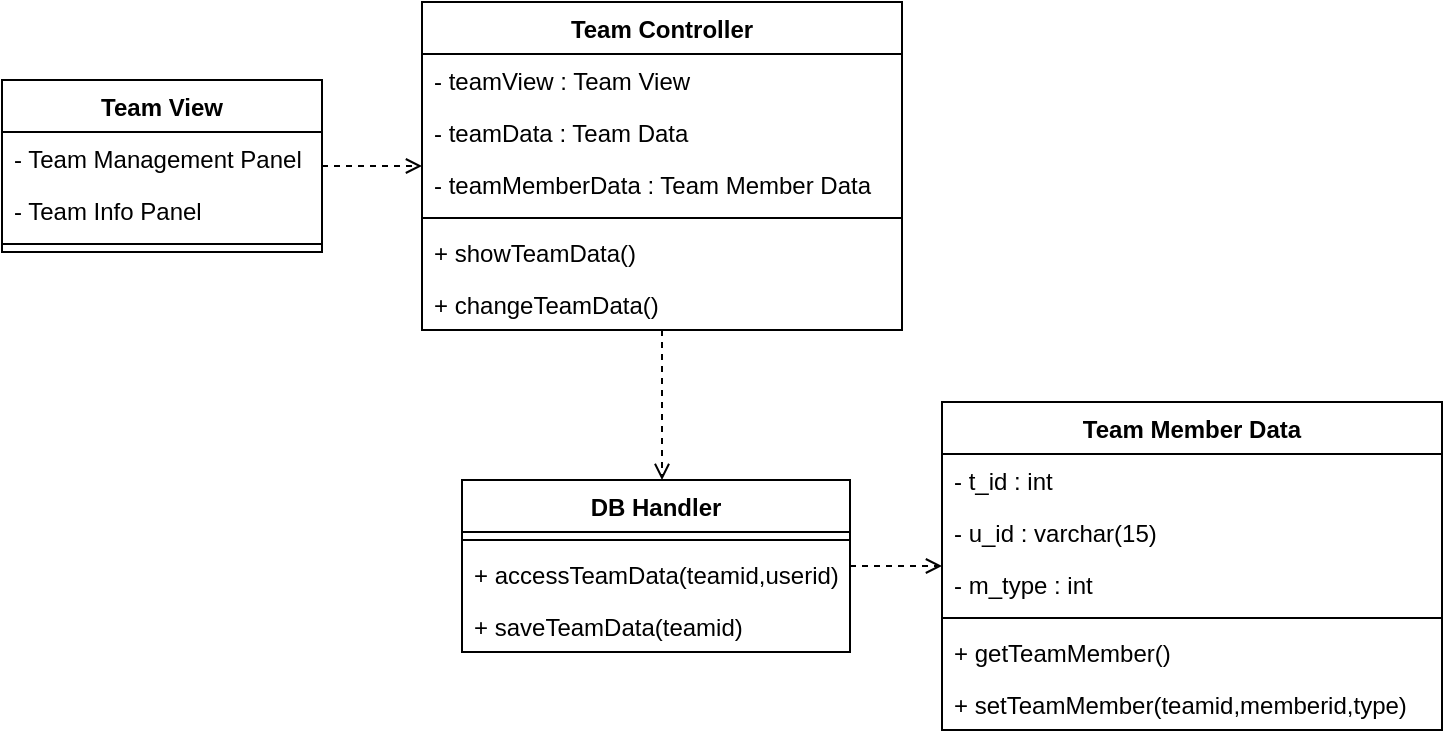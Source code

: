 <mxfile version="14.7.6" type="github">
  <diagram id="qNtHvHr-Q_ltwnV1EGBj" name="Page-1">
    <mxGraphModel dx="915" dy="704" grid="1" gridSize="10" guides="1" tooltips="1" connect="1" arrows="1" fold="1" page="1" pageScale="1" pageWidth="827" pageHeight="1169" math="0" shadow="0">
      <root>
        <mxCell id="0" />
        <mxCell id="1" parent="0" />
        <mxCell id="krzsDNiwhunDcSRvIfEf-26" style="edgeStyle=orthogonalEdgeStyle;rounded=0;orthogonalLoop=1;jettySize=auto;html=1;endArrow=open;endFill=0;dashed=1;" edge="1" parent="1" source="krzsDNiwhunDcSRvIfEf-27" target="krzsDNiwhunDcSRvIfEf-40">
          <mxGeometry relative="1" as="geometry">
            <Array as="points">
              <mxPoint x="444" y="528" />
              <mxPoint x="444" y="528" />
            </Array>
          </mxGeometry>
        </mxCell>
        <mxCell id="krzsDNiwhunDcSRvIfEf-27" value="Team Controller" style="swimlane;fontStyle=1;align=center;verticalAlign=top;childLayout=stackLayout;horizontal=1;startSize=26;horizontalStack=0;resizeParent=1;resizeParentMax=0;resizeLast=0;collapsible=1;marginBottom=0;" vertex="1" parent="1">
          <mxGeometry x="280" y="230" width="240" height="164" as="geometry" />
        </mxCell>
        <mxCell id="krzsDNiwhunDcSRvIfEf-28" value="- teamView : Team View" style="text;strokeColor=none;fillColor=none;align=left;verticalAlign=top;spacingLeft=4;spacingRight=4;overflow=hidden;rotatable=0;points=[[0,0.5],[1,0.5]];portConstraint=eastwest;" vertex="1" parent="krzsDNiwhunDcSRvIfEf-27">
          <mxGeometry y="26" width="240" height="26" as="geometry" />
        </mxCell>
        <mxCell id="krzsDNiwhunDcSRvIfEf-29" value="- teamData : Team Data" style="text;strokeColor=none;fillColor=none;align=left;verticalAlign=top;spacingLeft=4;spacingRight=4;overflow=hidden;rotatable=0;points=[[0,0.5],[1,0.5]];portConstraint=eastwest;" vertex="1" parent="krzsDNiwhunDcSRvIfEf-27">
          <mxGeometry y="52" width="240" height="26" as="geometry" />
        </mxCell>
        <mxCell id="krzsDNiwhunDcSRvIfEf-30" value="- teamMemberData : Team Member Data" style="text;strokeColor=none;fillColor=none;align=left;verticalAlign=top;spacingLeft=4;spacingRight=4;overflow=hidden;rotatable=0;points=[[0,0.5],[1,0.5]];portConstraint=eastwest;" vertex="1" parent="krzsDNiwhunDcSRvIfEf-27">
          <mxGeometry y="78" width="240" height="26" as="geometry" />
        </mxCell>
        <mxCell id="krzsDNiwhunDcSRvIfEf-31" value="" style="line;strokeWidth=1;fillColor=none;align=left;verticalAlign=middle;spacingTop=-1;spacingLeft=3;spacingRight=3;rotatable=0;labelPosition=right;points=[];portConstraint=eastwest;" vertex="1" parent="krzsDNiwhunDcSRvIfEf-27">
          <mxGeometry y="104" width="240" height="8" as="geometry" />
        </mxCell>
        <mxCell id="krzsDNiwhunDcSRvIfEf-33" value="+ showTeamData()" style="text;strokeColor=none;fillColor=none;align=left;verticalAlign=top;spacingLeft=4;spacingRight=4;overflow=hidden;rotatable=0;points=[[0,0.5],[1,0.5]];portConstraint=eastwest;" vertex="1" parent="krzsDNiwhunDcSRvIfEf-27">
          <mxGeometry y="112" width="240" height="26" as="geometry" />
        </mxCell>
        <mxCell id="krzsDNiwhunDcSRvIfEf-51" value="+ changeTeamData()" style="text;strokeColor=none;fillColor=none;align=left;verticalAlign=top;spacingLeft=4;spacingRight=4;overflow=hidden;rotatable=0;points=[[0,0.5],[1,0.5]];portConstraint=eastwest;" vertex="1" parent="krzsDNiwhunDcSRvIfEf-27">
          <mxGeometry y="138" width="240" height="26" as="geometry" />
        </mxCell>
        <mxCell id="krzsDNiwhunDcSRvIfEf-35" style="edgeStyle=orthogonalEdgeStyle;rounded=0;orthogonalLoop=1;jettySize=auto;html=1;dashed=1;endArrow=open;endFill=0;" edge="1" parent="1" source="krzsDNiwhunDcSRvIfEf-36" target="krzsDNiwhunDcSRvIfEf-27">
          <mxGeometry relative="1" as="geometry">
            <mxPoint x="210" y="364" as="sourcePoint" />
          </mxGeometry>
        </mxCell>
        <mxCell id="krzsDNiwhunDcSRvIfEf-36" value="Team View" style="swimlane;fontStyle=1;align=center;verticalAlign=top;childLayout=stackLayout;horizontal=1;startSize=26;horizontalStack=0;resizeParent=1;resizeParentMax=0;resizeLast=0;collapsible=1;marginBottom=0;" vertex="1" parent="1">
          <mxGeometry x="70" y="269" width="160" height="86" as="geometry" />
        </mxCell>
        <mxCell id="krzsDNiwhunDcSRvIfEf-54" value="- Team Management Panel" style="text;strokeColor=none;fillColor=none;align=left;verticalAlign=top;spacingLeft=4;spacingRight=4;overflow=hidden;rotatable=0;points=[[0,0.5],[1,0.5]];portConstraint=eastwest;" vertex="1" parent="krzsDNiwhunDcSRvIfEf-36">
          <mxGeometry y="26" width="160" height="26" as="geometry" />
        </mxCell>
        <mxCell id="krzsDNiwhunDcSRvIfEf-55" value="- Team Info Panel" style="text;strokeColor=none;fillColor=none;align=left;verticalAlign=top;spacingLeft=4;spacingRight=4;overflow=hidden;rotatable=0;points=[[0,0.5],[1,0.5]];portConstraint=eastwest;" vertex="1" parent="krzsDNiwhunDcSRvIfEf-36">
          <mxGeometry y="52" width="160" height="26" as="geometry" />
        </mxCell>
        <mxCell id="krzsDNiwhunDcSRvIfEf-38" value="" style="line;strokeWidth=1;fillColor=none;align=left;verticalAlign=middle;spacingTop=-1;spacingLeft=3;spacingRight=3;rotatable=0;labelPosition=right;points=[];portConstraint=eastwest;" vertex="1" parent="krzsDNiwhunDcSRvIfEf-36">
          <mxGeometry y="78" width="160" height="8" as="geometry" />
        </mxCell>
        <mxCell id="krzsDNiwhunDcSRvIfEf-39" style="edgeStyle=orthogonalEdgeStyle;rounded=0;orthogonalLoop=1;jettySize=auto;html=1;dashed=1;endArrow=open;endFill=0;" edge="1" parent="1" source="krzsDNiwhunDcSRvIfEf-40" target="krzsDNiwhunDcSRvIfEf-43">
          <mxGeometry relative="1" as="geometry">
            <mxPoint x="550" y="518" as="targetPoint" />
            <Array as="points" />
          </mxGeometry>
        </mxCell>
        <mxCell id="krzsDNiwhunDcSRvIfEf-40" value="DB Handler" style="swimlane;fontStyle=1;align=center;verticalAlign=top;childLayout=stackLayout;horizontal=1;startSize=26;horizontalStack=0;resizeParent=1;resizeParentMax=0;resizeLast=0;collapsible=1;marginBottom=0;" vertex="1" parent="1">
          <mxGeometry x="300" y="469" width="194" height="86" as="geometry" />
        </mxCell>
        <mxCell id="krzsDNiwhunDcSRvIfEf-41" value="" style="line;strokeWidth=1;fillColor=none;align=left;verticalAlign=middle;spacingTop=-1;spacingLeft=3;spacingRight=3;rotatable=0;labelPosition=right;points=[];portConstraint=eastwest;" vertex="1" parent="krzsDNiwhunDcSRvIfEf-40">
          <mxGeometry y="26" width="194" height="8" as="geometry" />
        </mxCell>
        <mxCell id="krzsDNiwhunDcSRvIfEf-53" value="+ accessTeamData(teamid,userid)" style="text;strokeColor=none;fillColor=none;align=left;verticalAlign=top;spacingLeft=4;spacingRight=4;overflow=hidden;rotatable=0;points=[[0,0.5],[1,0.5]];portConstraint=eastwest;" vertex="1" parent="krzsDNiwhunDcSRvIfEf-40">
          <mxGeometry y="34" width="194" height="26" as="geometry" />
        </mxCell>
        <mxCell id="krzsDNiwhunDcSRvIfEf-42" value="+ saveTeamData(teamid)" style="text;strokeColor=none;fillColor=none;align=left;verticalAlign=top;spacingLeft=4;spacingRight=4;overflow=hidden;rotatable=0;points=[[0,0.5],[1,0.5]];portConstraint=eastwest;" vertex="1" parent="krzsDNiwhunDcSRvIfEf-40">
          <mxGeometry y="60" width="194" height="26" as="geometry" />
        </mxCell>
        <mxCell id="krzsDNiwhunDcSRvIfEf-43" value="Team Member Data" style="swimlane;fontStyle=1;align=center;verticalAlign=top;childLayout=stackLayout;horizontal=1;startSize=26;horizontalStack=0;resizeParent=1;resizeParentMax=0;resizeLast=0;collapsible=1;marginBottom=0;" vertex="1" parent="1">
          <mxGeometry x="540" y="430" width="250" height="164" as="geometry" />
        </mxCell>
        <mxCell id="krzsDNiwhunDcSRvIfEf-44" value="- t_id : int" style="text;strokeColor=none;fillColor=none;align=left;verticalAlign=top;spacingLeft=4;spacingRight=4;overflow=hidden;rotatable=0;points=[[0,0.5],[1,0.5]];portConstraint=eastwest;" vertex="1" parent="krzsDNiwhunDcSRvIfEf-43">
          <mxGeometry y="26" width="250" height="26" as="geometry" />
        </mxCell>
        <mxCell id="krzsDNiwhunDcSRvIfEf-45" value="- u_id : varchar(15)" style="text;strokeColor=none;fillColor=none;align=left;verticalAlign=top;spacingLeft=4;spacingRight=4;overflow=hidden;rotatable=0;points=[[0,0.5],[1,0.5]];portConstraint=eastwest;" vertex="1" parent="krzsDNiwhunDcSRvIfEf-43">
          <mxGeometry y="52" width="250" height="26" as="geometry" />
        </mxCell>
        <mxCell id="krzsDNiwhunDcSRvIfEf-46" value="- m_type : int" style="text;strokeColor=none;fillColor=none;align=left;verticalAlign=top;spacingLeft=4;spacingRight=4;overflow=hidden;rotatable=0;points=[[0,0.5],[1,0.5]];portConstraint=eastwest;" vertex="1" parent="krzsDNiwhunDcSRvIfEf-43">
          <mxGeometry y="78" width="250" height="26" as="geometry" />
        </mxCell>
        <mxCell id="krzsDNiwhunDcSRvIfEf-49" value="" style="line;strokeWidth=1;fillColor=none;align=left;verticalAlign=middle;spacingTop=-1;spacingLeft=3;spacingRight=3;rotatable=0;labelPosition=right;points=[];portConstraint=eastwest;" vertex="1" parent="krzsDNiwhunDcSRvIfEf-43">
          <mxGeometry y="104" width="250" height="8" as="geometry" />
        </mxCell>
        <mxCell id="krzsDNiwhunDcSRvIfEf-50" value="+ getTeamMember()" style="text;strokeColor=none;fillColor=none;align=left;verticalAlign=top;spacingLeft=4;spacingRight=4;overflow=hidden;rotatable=0;points=[[0,0.5],[1,0.5]];portConstraint=eastwest;" vertex="1" parent="krzsDNiwhunDcSRvIfEf-43">
          <mxGeometry y="112" width="250" height="26" as="geometry" />
        </mxCell>
        <mxCell id="krzsDNiwhunDcSRvIfEf-52" value="+ setTeamMember(teamid,memberid,type)" style="text;strokeColor=none;fillColor=none;align=left;verticalAlign=top;spacingLeft=4;spacingRight=4;overflow=hidden;rotatable=0;points=[[0,0.5],[1,0.5]];portConstraint=eastwest;" vertex="1" parent="krzsDNiwhunDcSRvIfEf-43">
          <mxGeometry y="138" width="250" height="26" as="geometry" />
        </mxCell>
      </root>
    </mxGraphModel>
  </diagram>
</mxfile>
